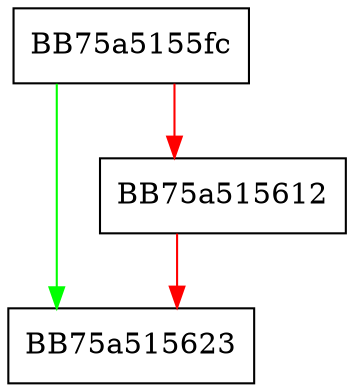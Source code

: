 digraph SetModuleById {
  node [shape="box"];
  graph [splines=ortho];
  BB75a5155fc -> BB75a515623 [color="green"];
  BB75a5155fc -> BB75a515612 [color="red"];
  BB75a515612 -> BB75a515623 [color="red"];
}